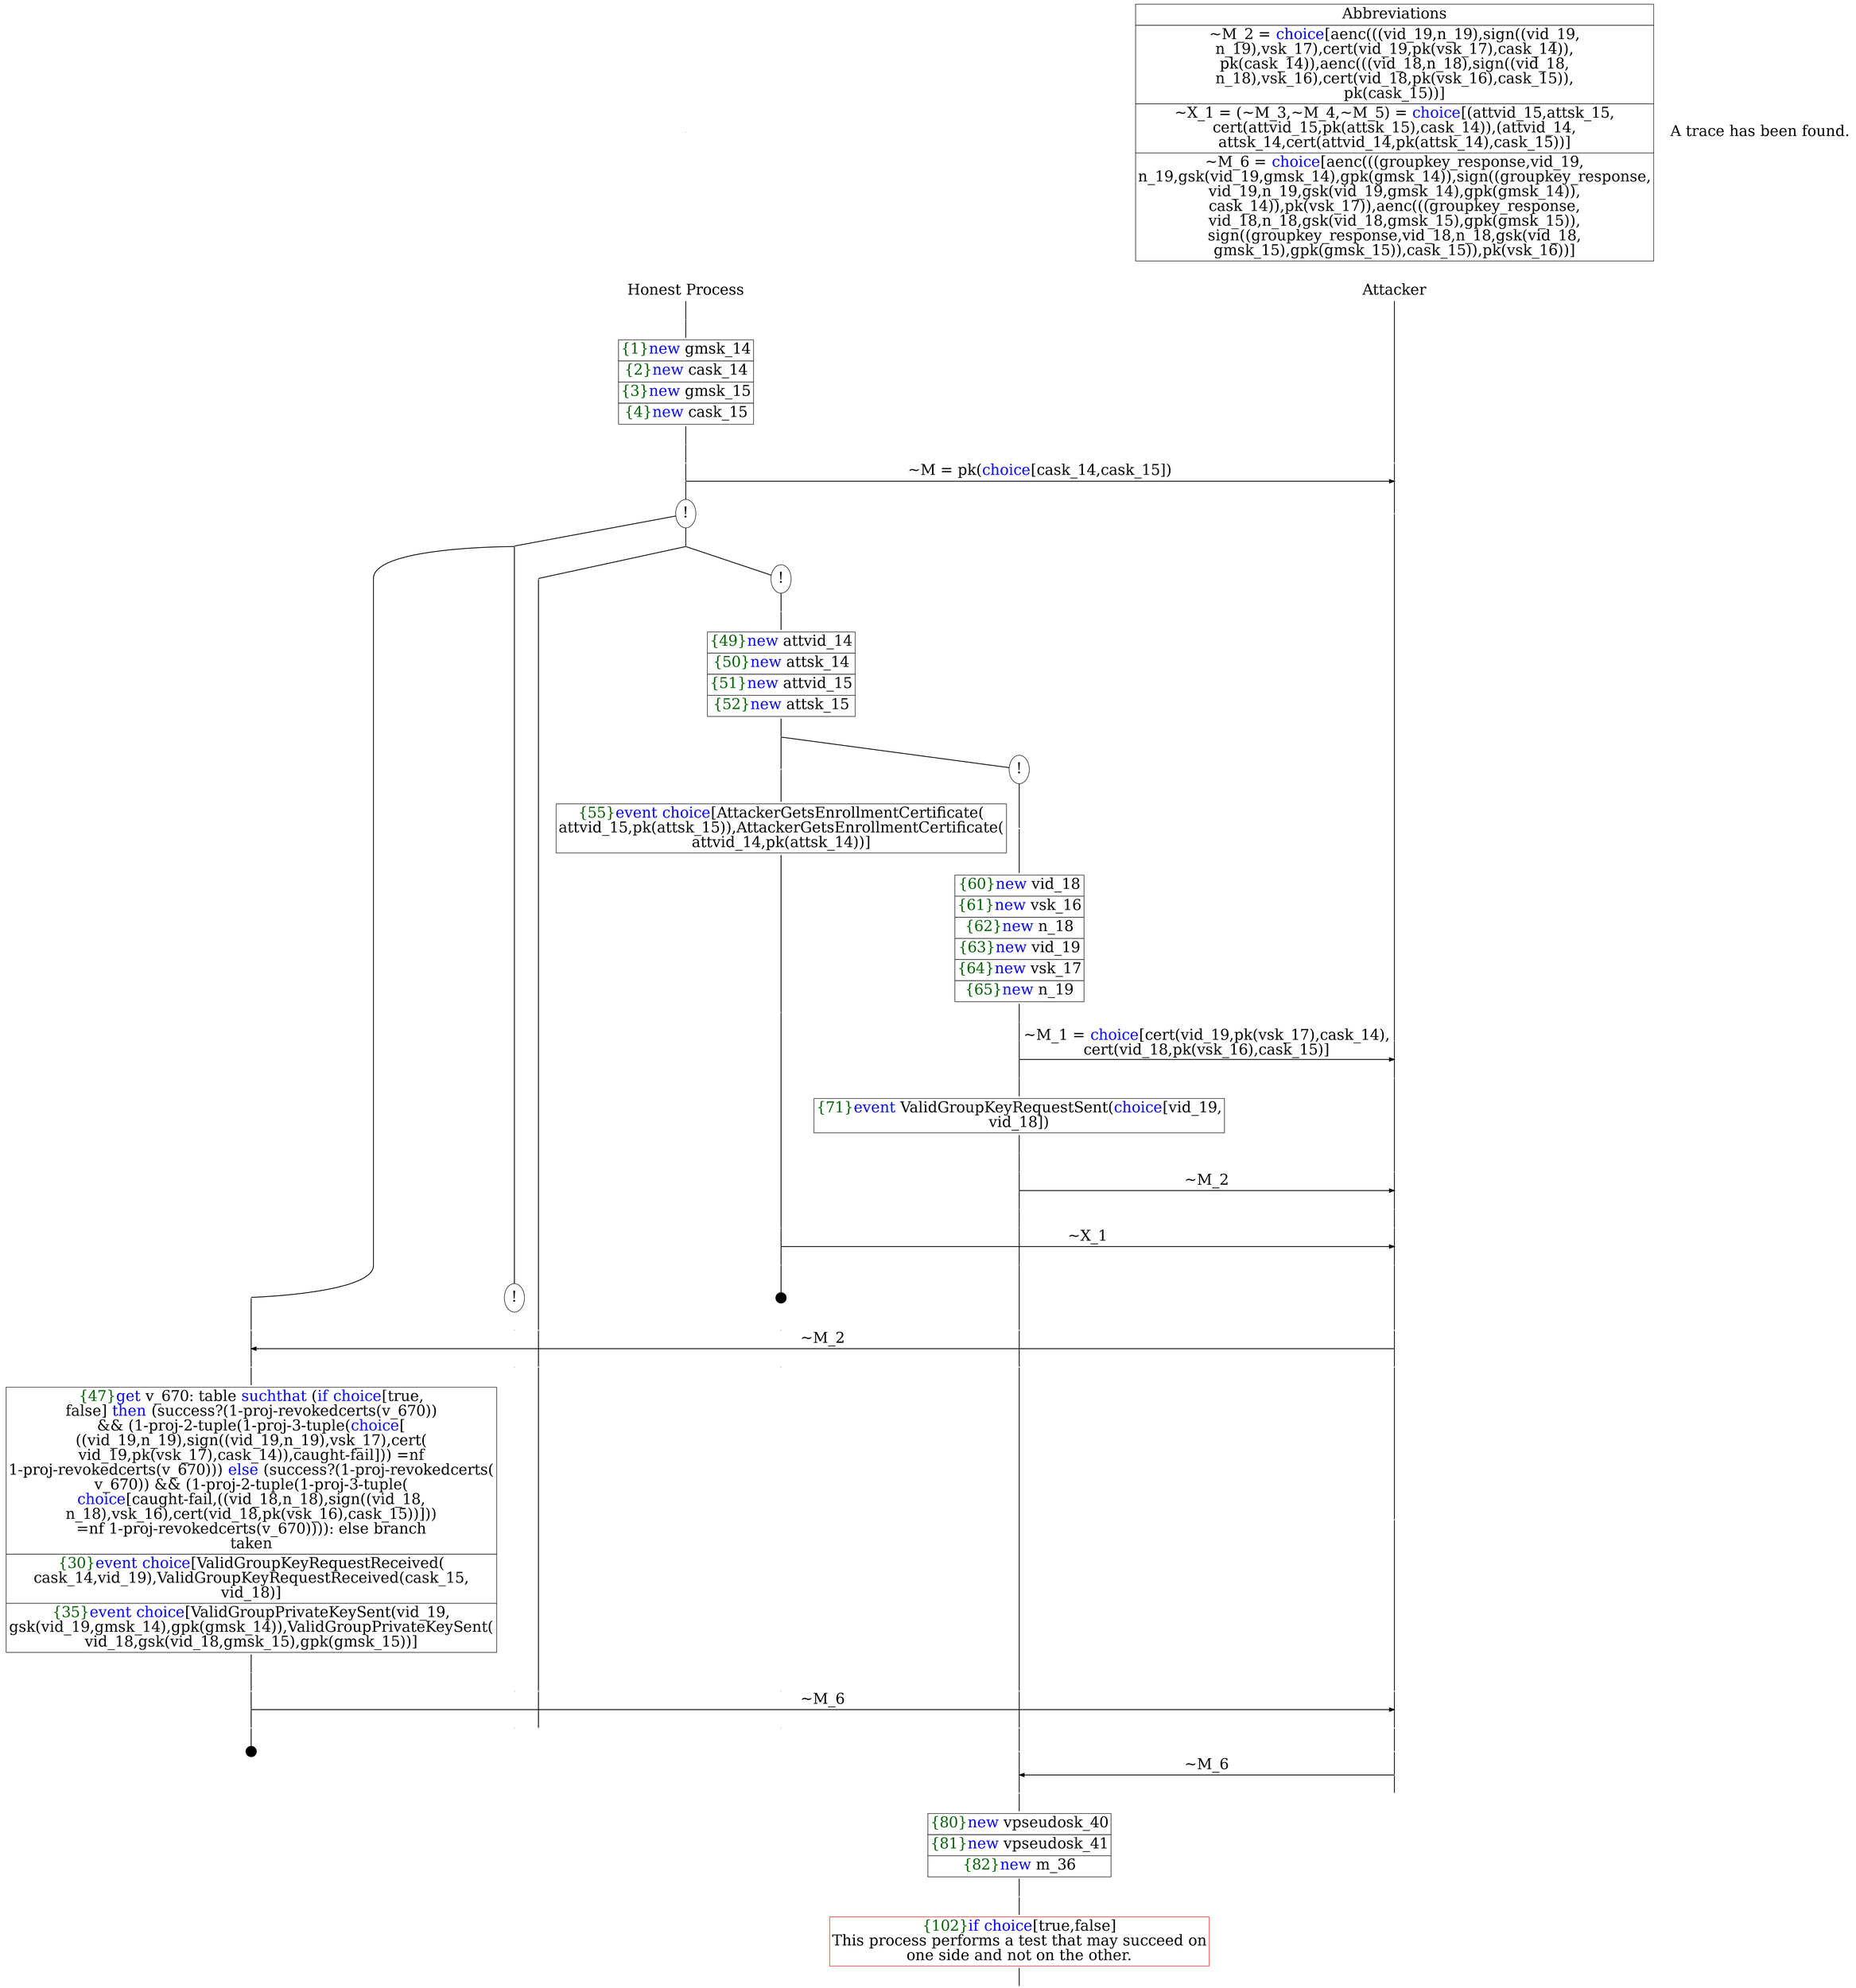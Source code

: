 digraph {
graph [ordering = out]
edge [arrowhead = none, penwidth = 1.6, fontsize = 30]
node [shape = point, width = 0, height = 0, fontsize = 30]
Trace<br/>
[label = <A trace has been found.<br/>
>, shape = plaintext]
P0__0 [label = "Honest Process", shape = plaintext]
P__0 [label = "Attacker", shape = plaintext]
Trace -> P0__0 [label = "", style = invisible, weight = 100]{rank = same; P0__0 P__0}
P0__0 -> P0__1 [label = <>, weight = 100]
P0__1 -> P0__2 [label = <>, weight = 100]
P0__2 [shape = plaintext, label = <<TABLE BORDER="0" CELLBORDER="1" CELLSPACING="0" CELLPADDING="4"> <TR><TD><FONT COLOR="darkgreen">{1}</FONT><FONT COLOR="blue">new </FONT>gmsk_14</TD></TR><TR><TD><FONT COLOR="darkgreen">{2}</FONT><FONT COLOR="blue">new </FONT>cask_14</TD></TR><TR><TD><FONT COLOR="darkgreen">{3}</FONT><FONT COLOR="blue">new </FONT>gmsk_15</TD></TR><TR><TD><FONT COLOR="darkgreen">{4}</FONT><FONT COLOR="blue">new </FONT>cask_15</TD></TR></TABLE>>]
P0__2 -> P0__3 [label = <>, weight = 100]
P0__3 -> P0__4 [label = <>, weight = 100]
P__0 -> P__1 [label = <>, weight = 100]
{rank = same; P__1 P0__4}
P0__4 -> P0__5 [label = <>, weight = 100]
P__1 -> P__2 [label = <>, weight = 100]
{rank = same; P__2 P0__5}
P0__5 -> P__2 [label = <~M = pk(<FONT COLOR="blue">choice</FONT>[cask_14,cask_15])>, arrowhead = normal]
P0__5 -> P0__6 [label = <>, weight = 100]
P__2 -> P__3 [label = <>, weight = 100]
{rank = same; P__3 P0__6}
P0__6 [label = "!", shape = ellipse]
{rank = same; P0_1__6 P0_0__6}
P0_1__6 [label = "", fixedsize = false, width = 0, height = 0, shape = none]
P0__6 -> P0_1__6 [label = <>]
P0_0__6 [label = "", fixedsize = false, width = 0, height = 0, shape = none]
P0__6 -> P0_0__6 [label = <>]
/*RPar */
P0_0__6 -> P0_0_1__6 [label = <>]
P0_0__6 -> P0_0_0__6 [label = <>]
P0_0__6 [label = "", fixedsize = false, width = 0, height = 0, shape = none]
{rank = same; P0_0_0__6 P0_0_1__6}
P0_0_0__6 [label = "!", shape = ellipse]
P0_0_0_0__6 [label = "", fixedsize = false, width = 0, height = 0, shape = none]
P0_0_0__6 -> P0_0_0_0__6 [label = <>, weight = 100]
P0_0_0_0__6 -> P0_0_0_0__7 [label = <>, weight = 100]
P0_0_0_0__7 [shape = plaintext, label = <<TABLE BORDER="0" CELLBORDER="1" CELLSPACING="0" CELLPADDING="4"> <TR><TD><FONT COLOR="darkgreen">{49}</FONT><FONT COLOR="blue">new </FONT>attvid_14</TD></TR><TR><TD><FONT COLOR="darkgreen">{50}</FONT><FONT COLOR="blue">new </FONT>attsk_14</TD></TR><TR><TD><FONT COLOR="darkgreen">{51}</FONT><FONT COLOR="blue">new </FONT>attvid_15</TD></TR><TR><TD><FONT COLOR="darkgreen">{52}</FONT><FONT COLOR="blue">new </FONT>attsk_15</TD></TR></TABLE>>]
P0_0_0_0__7 -> P0_0_0_0__8 [label = <>, weight = 100]
/*RPar */
P0_0_0_0__8 -> P0_0_0_0_1__8 [label = <>]
P0_0_0_0__8 -> P0_0_0_0_0__8 [label = <>]
P0_0_0_0__8 [label = "", fixedsize = false, width = 0, height = 0, shape = none]
{rank = same; P0_0_0_0_0__8 P0_0_0_0_1__8}
P0_0_0_0_0__8 [label = "!", shape = ellipse]
P0_0_0_0_0_0__8 [label = "", fixedsize = false, width = 0, height = 0, shape = none]
P0_0_0_0_0__8 -> P0_0_0_0_0_0__8 [label = <>, weight = 100]
P0_0_0_0_0_0__8 -> P0_0_0_0_0_0__9 [label = <>, weight = 100]
P0_0_0_0_0_0__9 [shape = plaintext, label = <<TABLE BORDER="0" CELLBORDER="1" CELLSPACING="0" CELLPADDING="4"> <TR><TD><FONT COLOR="darkgreen">{60}</FONT><FONT COLOR="blue">new </FONT>vid_18</TD></TR><TR><TD><FONT COLOR="darkgreen">{61}</FONT><FONT COLOR="blue">new </FONT>vsk_16</TD></TR><TR><TD><FONT COLOR="darkgreen">{62}</FONT><FONT COLOR="blue">new </FONT>n_18</TD></TR><TR><TD><FONT COLOR="darkgreen">{63}</FONT><FONT COLOR="blue">new </FONT>vid_19</TD></TR><TR><TD><FONT COLOR="darkgreen">{64}</FONT><FONT COLOR="blue">new </FONT>vsk_17</TD></TR><TR><TD><FONT COLOR="darkgreen">{65}</FONT><FONT COLOR="blue">new </FONT>n_19</TD></TR></TABLE>>]
P0_0_0_0_0_0__9 -> P0_0_0_0_0_0__10 [label = <>, weight = 100]
P0_0_0_0_0_0__10 -> P0_0_0_0_0_0__11 [label = <>, weight = 100]
P__3 -> P__4 [label = <>, weight = 100]
{rank = same; P__4 P0_0_0_0_0_0__11}
P0_0_0_0_0_0__11 -> P0_0_0_0_0_0__12 [label = <>, weight = 100]
P__4 -> P__5 [label = <>, weight = 100]
{rank = same; P__5 P0_0_0_0_0_0__12}
P0_0_0_0_0_0__12 -> P__5 [label = <~M_1 = <FONT COLOR="blue">choice</FONT>[cert(vid_19,pk(vsk_17),cask_14),<br/>
cert(vid_18,pk(vsk_16),cask_15)]>, arrowhead = normal]
P0_0_0_0_0_0__12 -> P0_0_0_0_0_0__13 [label = <>, weight = 100]
P__5 -> P__6 [label = <>, weight = 100]
{rank = same; P__6 P0_0_0_0_0_0__13}
P0_0_0_0_0_0__13 -> P0_0_0_0_0_0__14 [label = <>, weight = 100]
P0_0_0_0_0_0__14 [shape = plaintext, label = <<TABLE BORDER="0" CELLBORDER="1" CELLSPACING="0" CELLPADDING="4"> <TR><TD><FONT COLOR="darkgreen">{71}</FONT><FONT COLOR="blue">event</FONT> ValidGroupKeyRequestSent(<FONT COLOR="blue">choice</FONT>[vid_19,<br/>
vid_18])</TD></TR></TABLE>>]
P0_0_0_0_0_0__14 -> P0_0_0_0_0_0__15 [label = <>, weight = 100]
P0_0_0_0_0_0__15 -> P0_0_0_0_0_0__16 [label = <>, weight = 100]
P__6 -> P__7 [label = <>, weight = 100]
{rank = same; P__7 P0_0_0_0_0_0__16}
P0_0_0_0_0_0__16 -> P0_0_0_0_0_0__17 [label = <>, weight = 100]
P__7 -> P__8 [label = <>, weight = 100]
{rank = same; P__8 P0_0_0_0_0_0__17}
P0_0_0_0_0_0__17 -> P__8 [label = <~M_2>, arrowhead = normal]
P0_0_0_0_0_0__17 -> P0_0_0_0_0_0__18 [label = <>, weight = 100]
P__8 -> P__9 [label = <>, weight = 100]
{rank = same; P__9 P0_0_0_0_0_0__18}
P0_0_0_0_1__8 -> P0_0_0_0_1__9 [label = <>, weight = 100]
P0_0_0_0_1__9 [shape = plaintext, label = <<TABLE BORDER="0" CELLBORDER="1" CELLSPACING="0" CELLPADDING="4"> <TR><TD><FONT COLOR="darkgreen">{55}</FONT><FONT COLOR="blue">event</FONT> <FONT COLOR="blue">choice</FONT>[AttackerGetsEnrollmentCertificate(<br/>
attvid_15,pk(attsk_15)),AttackerGetsEnrollmentCertificate(<br/>
attvid_14,pk(attsk_14))]</TD></TR></TABLE>>]
P0_0_0_0_1__9 -> P0_0_0_0_1__10 [label = <>, weight = 100]
P0_0_0_0_1__10 -> P0_0_0_0_1__11 [label = <>, weight = 100]
P0_0_0_0_0_0__18 -> P0_0_0_0_0_0__19 [label = <>, weight = 100]
P__9 -> P__10 [label = <>, weight = 100]
{rank = same; P__10 P0_0_0_0_0_0__19 P0_0_0_0_1__11}
P0_0_0_0_1__11 -> P0_0_0_0_1__12 [label = <>, weight = 100]
P__10 -> P__11 [label = <>, weight = 100]
{rank = same; P__11 P0_0_0_0_1__12}
P0_0_0_0_1__12 -> P__11 [label = <~X_1>, arrowhead = normal]
P0_0_0_0_1__12 -> P0_0_0_0_1__13 [label = <>, weight = 100]
P0_0_0_0_0_0__19 -> P0_0_0_0_0_0__20 [label = <>, weight = 100]
P__11 -> P__12 [label = <>, weight = 100]
{rank = same; P__12 P0_0_0_0_0_0__20 P0_0_0_0_1__13}
P0_0_0_0_1__14 [label = "", width = 0.3, height = 0.3]
P0_0_0_0_1__13 -> P0_0_0_0_1__14 [label = <>, weight = 100]
/*RPar */
P0_1__6 -> P0_1_1__6 [label = <>]
P0_1__6 -> P0_1_0__6 [label = <>]
P0_1__6 [label = "", fixedsize = false, width = 0, height = 0, shape = none]
{rank = same; P0_1_0__6 P0_1_1__6}
P0_1_0__6 [label = "!", shape = ellipse]
P0_1_1__6 -> P0_1_1__7 [label = <>, weight = 100]
P0_1_0__7 [label = "", style = invisible]
P0_1_0__6 -> P0_1_0__7 [label = <>, weight = 100, style = invisible]
P0_0_1__6 -> P0_0_1__7 [label = <>, weight = 100]
P0_0_0_0_1__15 [label = "", style = invisible]
P0_0_0_0_1__14 -> P0_0_0_0_1__15 [label = <>, weight = 100, style = invisible]
P0_0_0_0_0_0__20 -> P0_0_0_0_0_0__21 [label = <>, weight = 100]
P__12 -> P__13 [label = <>, weight = 100]
{rank = same; P__13 P0_0_0_0_0_0__21 P0_0_0_0_1__15 P0_0_1__7 P0_1_0__7 P0_1_1__7}
P0_1_1__7 -> P0_1_1__8 [label = <>, weight = 100]
P__13 -> P__14 [label = <>, weight = 100]
{rank = same; P__14 P0_1_1__8}
P0_1_1__8 -> P__14 [label = <~M_2>, dir = back, arrowhead = normal]
P0_1_1__8 -> P0_1_1__9 [label = <>, weight = 100]
P0_1_0__8 [label = "", style = invisible]
P0_1_0__7 -> P0_1_0__8 [label = <>, weight = 100, style = invisible]
P0_0_1__7 -> P0_0_1__8 [label = <>, weight = 100]
P0_0_0_0_1__16 [label = "", style = invisible]
P0_0_0_0_1__15 -> P0_0_0_0_1__16 [label = <>, weight = 100, style = invisible]
P0_0_0_0_0_0__21 -> P0_0_0_0_0_0__22 [label = <>, weight = 100]
P__14 -> P__15 [label = <>, weight = 100]
{rank = same; P__15 P0_0_0_0_0_0__22 P0_0_0_0_1__16 P0_0_1__8 P0_1_0__8 P0_1_1__9}
P0_1_1__9 -> P0_1_1__10 [label = <>, weight = 100]
P0_1_1__10 [shape = plaintext, label = <<TABLE BORDER="0" CELLBORDER="1" CELLSPACING="0" CELLPADDING="4"> <TR><TD><FONT COLOR="darkgreen">{47}</FONT><FONT COLOR="blue">get</FONT> v_670: table <FONT COLOR="blue">suchthat</FONT> (<FONT COLOR="blue">if</FONT> <FONT COLOR="blue">choice</FONT>[true,<br/>
false] <FONT COLOR="blue">then</FONT> (success?(1-proj-revokedcerts(v_670))<br/>
&amp;&amp; (1-proj-2-tuple(1-proj-3-tuple(<FONT COLOR="blue">choice</FONT>[<br/>
((vid_19,n_19),sign((vid_19,n_19),vsk_17),cert(<br/>
vid_19,pk(vsk_17),cask_14)),caught-fail])) =nf<br/>
1-proj-revokedcerts(v_670))) <FONT COLOR="blue">else</FONT> (success?(1-proj-revokedcerts(<br/>
v_670)) &amp;&amp; (1-proj-2-tuple(1-proj-3-tuple(<br/>
<FONT COLOR="blue">choice</FONT>[caught-fail,((vid_18,n_18),sign((vid_18,<br/>
n_18),vsk_16),cert(vid_18,pk(vsk_16),cask_15))]))<br/>
=nf 1-proj-revokedcerts(v_670)))): else branch<br/>
taken</TD></TR><TR><TD><FONT COLOR="darkgreen">{30}</FONT><FONT COLOR="blue">event</FONT> <FONT COLOR="blue">choice</FONT>[ValidGroupKeyRequestReceived(<br/>
cask_14,vid_19),ValidGroupKeyRequestReceived(cask_15,<br/>
vid_18)]</TD></TR><TR><TD><FONT COLOR="darkgreen">{35}</FONT><FONT COLOR="blue">event</FONT> <FONT COLOR="blue">choice</FONT>[ValidGroupPrivateKeySent(vid_19,<br/>
gsk(vid_19,gmsk_14),gpk(gmsk_14)),ValidGroupPrivateKeySent(<br/>
vid_18,gsk(vid_18,gmsk_15),gpk(gmsk_15))]</TD></TR></TABLE>>]
P0_1_1__10 -> P0_1_1__11 [label = <>, weight = 100]
P__15 -> P__16 [label = <>, weight = 100]
{rank = same; P__16 P0_1_1__10}
P0_1_1__11 -> P0_1_1__12 [label = <>, weight = 100]
P0_1_0__9 [label = "", style = invisible]
P0_1_0__8 -> P0_1_0__9 [label = <>, weight = 100, style = invisible]
P0_0_1__8 -> P0_0_1__9 [label = <>, weight = 100]
P0_0_0_0_1__17 [label = "", style = invisible]
P0_0_0_0_1__16 -> P0_0_0_0_1__17 [label = <>, weight = 100, style = invisible]
P0_0_0_0_0_0__22 -> P0_0_0_0_0_0__23 [label = <>, weight = 100]
P__16 -> P__17 [label = <>, weight = 100]
{rank = same; P__17 P0_0_0_0_0_0__23 P0_0_0_0_1__17 P0_0_1__9 P0_1_0__9 P0_1_1__12}
P0_1_1__12 -> P0_1_1__13 [label = <>, weight = 100]
P__17 -> P__18 [label = <>, weight = 100]
{rank = same; P__18 P0_1_1__13}
P0_1_1__13 -> P__18 [label = <~M_6>, arrowhead = normal]
P0_1_1__13 -> P0_1_1__14 [label = <>, weight = 100]
P0_1_0__10 [label = "", style = invisible]
P0_1_0__9 -> P0_1_0__10 [label = <>, weight = 100, style = invisible]
P0_0_1__9 -> P0_0_1__10 [label = <>, weight = 100]
P0_0_0_0_1__18 [label = "", style = invisible]
P0_0_0_0_1__17 -> P0_0_0_0_1__18 [label = <>, weight = 100, style = invisible]
P0_0_0_0_0_0__23 -> P0_0_0_0_0_0__24 [label = <>, weight = 100]
P__18 -> P__19 [label = <>, weight = 100]
{rank = same; P__19 P0_0_0_0_0_0__24 P0_0_0_0_1__18 P0_0_1__10 P0_1_0__10 P0_1_1__14}
P0_1_1__15 [label = "", width = 0.3, height = 0.3]
P0_1_1__14 -> P0_1_1__15 [label = <>, weight = 100]
P0_0_0_0_0_0__24 -> P0_0_0_0_0_0__25 [label = <>, weight = 100]
P__19 -> P__20 [label = <>, weight = 100]
{rank = same; P__20 P0_0_0_0_0_0__25}
P0_0_0_0_0_0__25 -> P0_0_0_0_0_0__26 [label = <>, weight = 100]
P__20 -> P__21 [label = <>, weight = 100]
{rank = same; P__21 P0_0_0_0_0_0__26}
P0_0_0_0_0_0__26 -> P__21 [label = <~M_6>, dir = back, arrowhead = normal]
P0_0_0_0_0_0__26 -> P0_0_0_0_0_0__27 [label = <>, weight = 100]
P__21 -> P__22 [label = <>, weight = 100]
{rank = same; P__22 P0_0_0_0_0_0__27}
P0_0_0_0_0_0__27 -> P0_0_0_0_0_0__28 [label = <>, weight = 100]
P0_0_0_0_0_0__28 [shape = plaintext, label = <<TABLE BORDER="0" CELLBORDER="1" CELLSPACING="0" CELLPADDING="4"> <TR><TD><FONT COLOR="darkgreen">{80}</FONT><FONT COLOR="blue">new </FONT>vpseudosk_40</TD></TR><TR><TD><FONT COLOR="darkgreen">{81}</FONT><FONT COLOR="blue">new </FONT>vpseudosk_41</TD></TR><TR><TD><FONT COLOR="darkgreen">{82}</FONT><FONT COLOR="blue">new </FONT>m_36</TD></TR></TABLE>>]
P0_0_0_0_0_0__28 -> P0_0_0_0_0_0__29 [label = <>, weight = 100]
P0_0_0_0_0_0__29 -> P0_0_0_0_0_0__30 [label = <>, weight = 100]
P0_0_0_0_0_0__30 [color = red, shape = plaintext, label = <<TABLE BORDER="0" CELLBORDER="1" CELLSPACING="0" CELLPADDING="4"> <TR><TD><FONT COLOR="darkgreen">{102}</FONT><FONT COLOR="blue">if</FONT> <FONT COLOR="blue">choice</FONT>[true,false]<br/>
This process performs a test that may succeed on<br/>
one side and not on the other.</TD></TR></TABLE>>]
P0_0_0_0_0_0__30 -> P0_0_0_0_0_0__31 [label = <>, weight = 100]
Abbrev [shape = plaintext, label = <<TABLE BORDER="0" CELLBORDER="1" CELLSPACING="0" CELLPADDING="4"><TR> <TD> Abbreviations </TD></TR><TR><TD>~M_2 = <FONT COLOR="blue">choice</FONT>[aenc(((vid_19,n_19),sign((vid_19,<br/>
n_19),vsk_17),cert(vid_19,pk(vsk_17),cask_14)),<br/>
pk(cask_14)),aenc(((vid_18,n_18),sign((vid_18,<br/>
n_18),vsk_16),cert(vid_18,pk(vsk_16),cask_15)),<br/>
pk(cask_15))]</TD></TR><TR><TD>~X_1 = (~M_3,~M_4,~M_5) = <FONT COLOR="blue">choice</FONT>[(attvid_15,attsk_15,<br/>
cert(attvid_15,pk(attsk_15),cask_14)),(attvid_14,<br/>
attsk_14,cert(attvid_14,pk(attsk_14),cask_15))]</TD></TR><TR><TD>~M_6 = <FONT COLOR="blue">choice</FONT>[aenc(((groupkey_response,vid_19,<br/>
n_19,gsk(vid_19,gmsk_14),gpk(gmsk_14)),sign((groupkey_response,<br/>
vid_19,n_19,gsk(vid_19,gmsk_14),gpk(gmsk_14)),<br/>
cask_14)),pk(vsk_17)),aenc(((groupkey_response,<br/>
vid_18,n_18,gsk(vid_18,gmsk_15),gpk(gmsk_15)),<br/>
sign((groupkey_response,vid_18,n_18,gsk(vid_18,<br/>
gmsk_15),gpk(gmsk_15)),cask_15)),pk(vsk_16))]</TD></TR></TABLE>>]Abbrev -> P__0 [style = invisible, weight =100]}